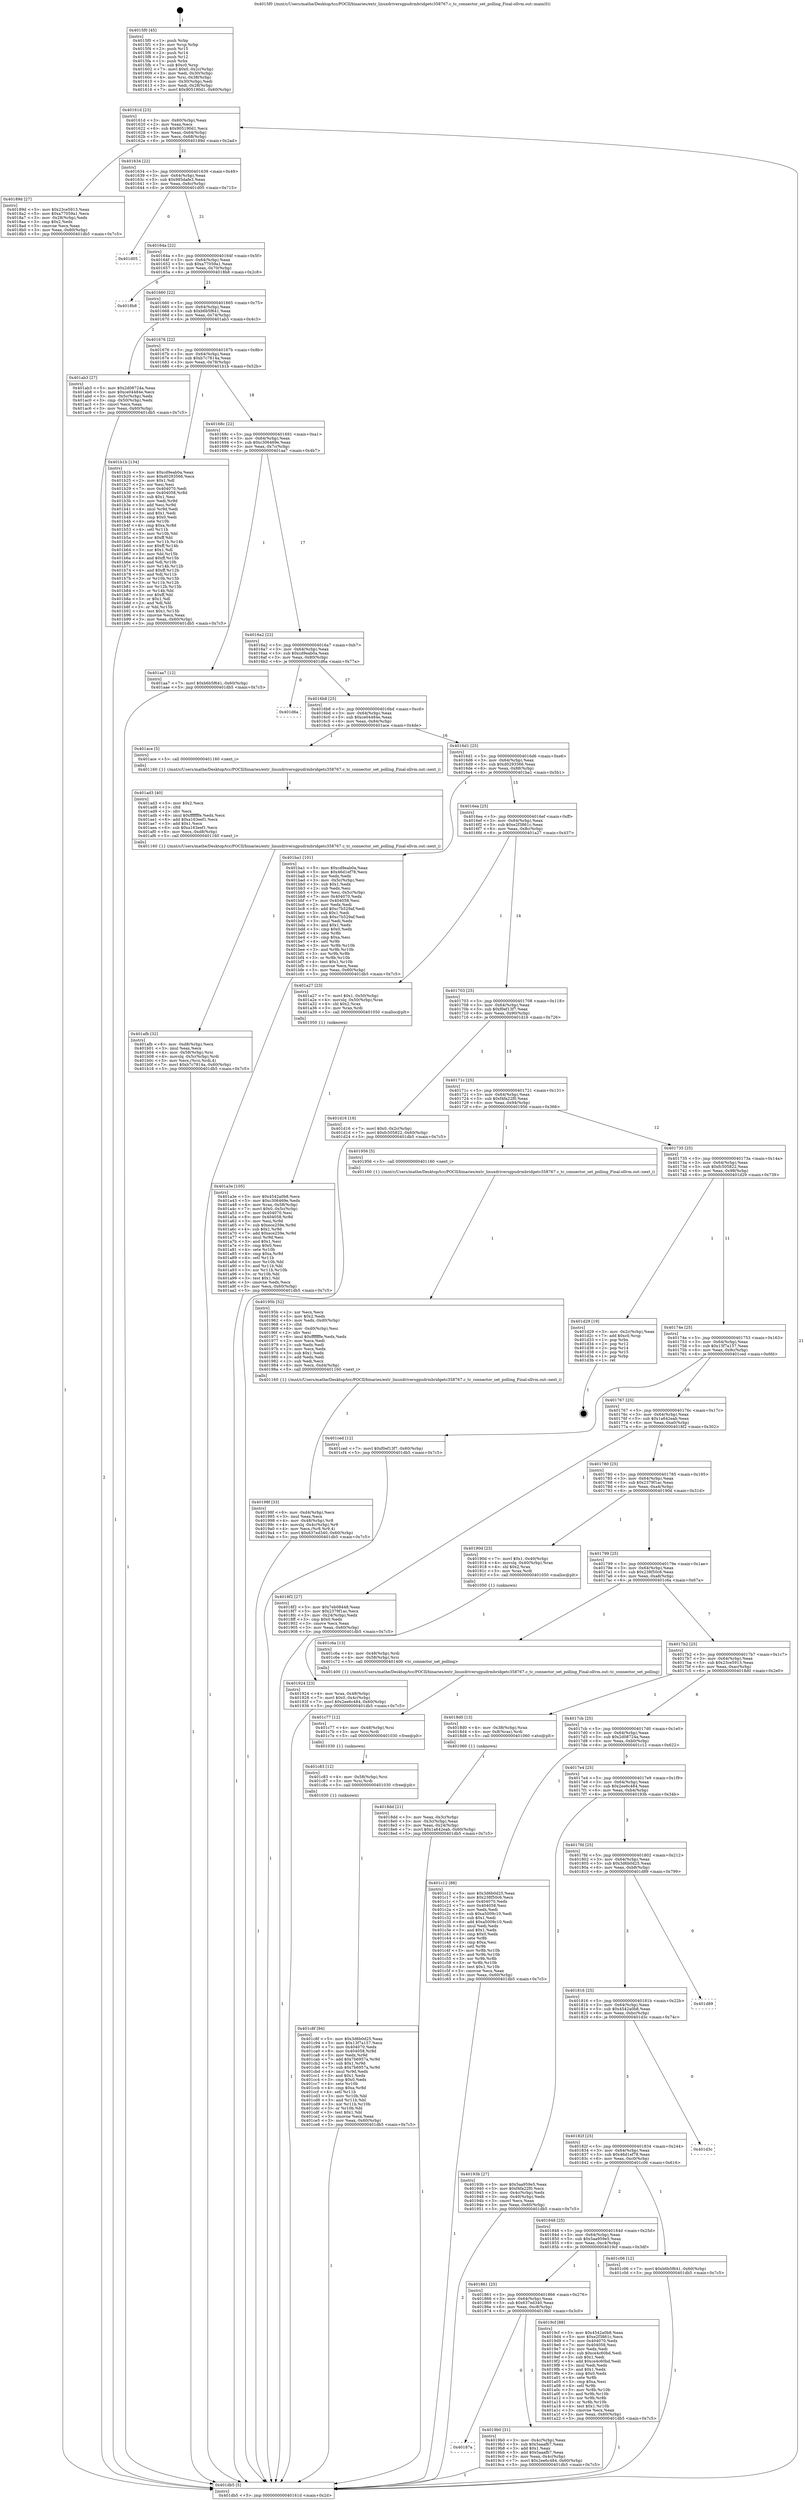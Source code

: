 digraph "0x4015f0" {
  label = "0x4015f0 (/mnt/c/Users/mathe/Desktop/tcc/POCII/binaries/extr_linuxdriversgpudrmbridgetc358767.c_tc_connector_set_polling_Final-ollvm.out::main(0))"
  labelloc = "t"
  node[shape=record]

  Entry [label="",width=0.3,height=0.3,shape=circle,fillcolor=black,style=filled]
  "0x40161d" [label="{
     0x40161d [23]\l
     | [instrs]\l
     &nbsp;&nbsp;0x40161d \<+3\>: mov -0x60(%rbp),%eax\l
     &nbsp;&nbsp;0x401620 \<+2\>: mov %eax,%ecx\l
     &nbsp;&nbsp;0x401622 \<+6\>: sub $0x905190d1,%ecx\l
     &nbsp;&nbsp;0x401628 \<+3\>: mov %eax,-0x64(%rbp)\l
     &nbsp;&nbsp;0x40162b \<+3\>: mov %ecx,-0x68(%rbp)\l
     &nbsp;&nbsp;0x40162e \<+6\>: je 000000000040189d \<main+0x2ad\>\l
  }"]
  "0x40189d" [label="{
     0x40189d [27]\l
     | [instrs]\l
     &nbsp;&nbsp;0x40189d \<+5\>: mov $0x23ce5913,%eax\l
     &nbsp;&nbsp;0x4018a2 \<+5\>: mov $0xa77059a1,%ecx\l
     &nbsp;&nbsp;0x4018a7 \<+3\>: mov -0x28(%rbp),%edx\l
     &nbsp;&nbsp;0x4018aa \<+3\>: cmp $0x2,%edx\l
     &nbsp;&nbsp;0x4018ad \<+3\>: cmovne %ecx,%eax\l
     &nbsp;&nbsp;0x4018b0 \<+3\>: mov %eax,-0x60(%rbp)\l
     &nbsp;&nbsp;0x4018b3 \<+5\>: jmp 0000000000401db5 \<main+0x7c5\>\l
  }"]
  "0x401634" [label="{
     0x401634 [22]\l
     | [instrs]\l
     &nbsp;&nbsp;0x401634 \<+5\>: jmp 0000000000401639 \<main+0x49\>\l
     &nbsp;&nbsp;0x401639 \<+3\>: mov -0x64(%rbp),%eax\l
     &nbsp;&nbsp;0x40163c \<+5\>: sub $0x985dafe3,%eax\l
     &nbsp;&nbsp;0x401641 \<+3\>: mov %eax,-0x6c(%rbp)\l
     &nbsp;&nbsp;0x401644 \<+6\>: je 0000000000401d05 \<main+0x715\>\l
  }"]
  "0x401db5" [label="{
     0x401db5 [5]\l
     | [instrs]\l
     &nbsp;&nbsp;0x401db5 \<+5\>: jmp 000000000040161d \<main+0x2d\>\l
  }"]
  "0x4015f0" [label="{
     0x4015f0 [45]\l
     | [instrs]\l
     &nbsp;&nbsp;0x4015f0 \<+1\>: push %rbp\l
     &nbsp;&nbsp;0x4015f1 \<+3\>: mov %rsp,%rbp\l
     &nbsp;&nbsp;0x4015f4 \<+2\>: push %r15\l
     &nbsp;&nbsp;0x4015f6 \<+2\>: push %r14\l
     &nbsp;&nbsp;0x4015f8 \<+2\>: push %r12\l
     &nbsp;&nbsp;0x4015fa \<+1\>: push %rbx\l
     &nbsp;&nbsp;0x4015fb \<+7\>: sub $0xc0,%rsp\l
     &nbsp;&nbsp;0x401602 \<+7\>: movl $0x0,-0x2c(%rbp)\l
     &nbsp;&nbsp;0x401609 \<+3\>: mov %edi,-0x30(%rbp)\l
     &nbsp;&nbsp;0x40160c \<+4\>: mov %rsi,-0x38(%rbp)\l
     &nbsp;&nbsp;0x401610 \<+3\>: mov -0x30(%rbp),%edi\l
     &nbsp;&nbsp;0x401613 \<+3\>: mov %edi,-0x28(%rbp)\l
     &nbsp;&nbsp;0x401616 \<+7\>: movl $0x905190d1,-0x60(%rbp)\l
  }"]
  Exit [label="",width=0.3,height=0.3,shape=circle,fillcolor=black,style=filled,peripheries=2]
  "0x401d05" [label="{
     0x401d05\l
  }", style=dashed]
  "0x40164a" [label="{
     0x40164a [22]\l
     | [instrs]\l
     &nbsp;&nbsp;0x40164a \<+5\>: jmp 000000000040164f \<main+0x5f\>\l
     &nbsp;&nbsp;0x40164f \<+3\>: mov -0x64(%rbp),%eax\l
     &nbsp;&nbsp;0x401652 \<+5\>: sub $0xa77059a1,%eax\l
     &nbsp;&nbsp;0x401657 \<+3\>: mov %eax,-0x70(%rbp)\l
     &nbsp;&nbsp;0x40165a \<+6\>: je 00000000004018b8 \<main+0x2c8\>\l
  }"]
  "0x401c8f" [label="{
     0x401c8f [94]\l
     | [instrs]\l
     &nbsp;&nbsp;0x401c8f \<+5\>: mov $0x3d6b0d25,%eax\l
     &nbsp;&nbsp;0x401c94 \<+5\>: mov $0x13f7a157,%ecx\l
     &nbsp;&nbsp;0x401c99 \<+7\>: mov 0x404070,%edx\l
     &nbsp;&nbsp;0x401ca0 \<+8\>: mov 0x404058,%r8d\l
     &nbsp;&nbsp;0x401ca8 \<+3\>: mov %edx,%r9d\l
     &nbsp;&nbsp;0x401cab \<+7\>: add $0x7b6957a,%r9d\l
     &nbsp;&nbsp;0x401cb2 \<+4\>: sub $0x1,%r9d\l
     &nbsp;&nbsp;0x401cb6 \<+7\>: sub $0x7b6957a,%r9d\l
     &nbsp;&nbsp;0x401cbd \<+4\>: imul %r9d,%edx\l
     &nbsp;&nbsp;0x401cc1 \<+3\>: and $0x1,%edx\l
     &nbsp;&nbsp;0x401cc4 \<+3\>: cmp $0x0,%edx\l
     &nbsp;&nbsp;0x401cc7 \<+4\>: sete %r10b\l
     &nbsp;&nbsp;0x401ccb \<+4\>: cmp $0xa,%r8d\l
     &nbsp;&nbsp;0x401ccf \<+4\>: setl %r11b\l
     &nbsp;&nbsp;0x401cd3 \<+3\>: mov %r10b,%bl\l
     &nbsp;&nbsp;0x401cd6 \<+3\>: and %r11b,%bl\l
     &nbsp;&nbsp;0x401cd9 \<+3\>: xor %r11b,%r10b\l
     &nbsp;&nbsp;0x401cdc \<+3\>: or %r10b,%bl\l
     &nbsp;&nbsp;0x401cdf \<+3\>: test $0x1,%bl\l
     &nbsp;&nbsp;0x401ce2 \<+3\>: cmovne %ecx,%eax\l
     &nbsp;&nbsp;0x401ce5 \<+3\>: mov %eax,-0x60(%rbp)\l
     &nbsp;&nbsp;0x401ce8 \<+5\>: jmp 0000000000401db5 \<main+0x7c5\>\l
  }"]
  "0x4018b8" [label="{
     0x4018b8\l
  }", style=dashed]
  "0x401660" [label="{
     0x401660 [22]\l
     | [instrs]\l
     &nbsp;&nbsp;0x401660 \<+5\>: jmp 0000000000401665 \<main+0x75\>\l
     &nbsp;&nbsp;0x401665 \<+3\>: mov -0x64(%rbp),%eax\l
     &nbsp;&nbsp;0x401668 \<+5\>: sub $0xb6b5f641,%eax\l
     &nbsp;&nbsp;0x40166d \<+3\>: mov %eax,-0x74(%rbp)\l
     &nbsp;&nbsp;0x401670 \<+6\>: je 0000000000401ab3 \<main+0x4c3\>\l
  }"]
  "0x401c83" [label="{
     0x401c83 [12]\l
     | [instrs]\l
     &nbsp;&nbsp;0x401c83 \<+4\>: mov -0x58(%rbp),%rsi\l
     &nbsp;&nbsp;0x401c87 \<+3\>: mov %rsi,%rdi\l
     &nbsp;&nbsp;0x401c8a \<+5\>: call 0000000000401030 \<free@plt\>\l
     | [calls]\l
     &nbsp;&nbsp;0x401030 \{1\} (unknown)\l
  }"]
  "0x401ab3" [label="{
     0x401ab3 [27]\l
     | [instrs]\l
     &nbsp;&nbsp;0x401ab3 \<+5\>: mov $0x2d08724a,%eax\l
     &nbsp;&nbsp;0x401ab8 \<+5\>: mov $0xce04484e,%ecx\l
     &nbsp;&nbsp;0x401abd \<+3\>: mov -0x5c(%rbp),%edx\l
     &nbsp;&nbsp;0x401ac0 \<+3\>: cmp -0x50(%rbp),%edx\l
     &nbsp;&nbsp;0x401ac3 \<+3\>: cmovl %ecx,%eax\l
     &nbsp;&nbsp;0x401ac6 \<+3\>: mov %eax,-0x60(%rbp)\l
     &nbsp;&nbsp;0x401ac9 \<+5\>: jmp 0000000000401db5 \<main+0x7c5\>\l
  }"]
  "0x401676" [label="{
     0x401676 [22]\l
     | [instrs]\l
     &nbsp;&nbsp;0x401676 \<+5\>: jmp 000000000040167b \<main+0x8b\>\l
     &nbsp;&nbsp;0x40167b \<+3\>: mov -0x64(%rbp),%eax\l
     &nbsp;&nbsp;0x40167e \<+5\>: sub $0xb7c7814a,%eax\l
     &nbsp;&nbsp;0x401683 \<+3\>: mov %eax,-0x78(%rbp)\l
     &nbsp;&nbsp;0x401686 \<+6\>: je 0000000000401b1b \<main+0x52b\>\l
  }"]
  "0x401c77" [label="{
     0x401c77 [12]\l
     | [instrs]\l
     &nbsp;&nbsp;0x401c77 \<+4\>: mov -0x48(%rbp),%rsi\l
     &nbsp;&nbsp;0x401c7b \<+3\>: mov %rsi,%rdi\l
     &nbsp;&nbsp;0x401c7e \<+5\>: call 0000000000401030 \<free@plt\>\l
     | [calls]\l
     &nbsp;&nbsp;0x401030 \{1\} (unknown)\l
  }"]
  "0x401b1b" [label="{
     0x401b1b [134]\l
     | [instrs]\l
     &nbsp;&nbsp;0x401b1b \<+5\>: mov $0xcd9eab0a,%eax\l
     &nbsp;&nbsp;0x401b20 \<+5\>: mov $0xd0293566,%ecx\l
     &nbsp;&nbsp;0x401b25 \<+2\>: mov $0x1,%dl\l
     &nbsp;&nbsp;0x401b27 \<+2\>: xor %esi,%esi\l
     &nbsp;&nbsp;0x401b29 \<+7\>: mov 0x404070,%edi\l
     &nbsp;&nbsp;0x401b30 \<+8\>: mov 0x404058,%r8d\l
     &nbsp;&nbsp;0x401b38 \<+3\>: sub $0x1,%esi\l
     &nbsp;&nbsp;0x401b3b \<+3\>: mov %edi,%r9d\l
     &nbsp;&nbsp;0x401b3e \<+3\>: add %esi,%r9d\l
     &nbsp;&nbsp;0x401b41 \<+4\>: imul %r9d,%edi\l
     &nbsp;&nbsp;0x401b45 \<+3\>: and $0x1,%edi\l
     &nbsp;&nbsp;0x401b48 \<+3\>: cmp $0x0,%edi\l
     &nbsp;&nbsp;0x401b4b \<+4\>: sete %r10b\l
     &nbsp;&nbsp;0x401b4f \<+4\>: cmp $0xa,%r8d\l
     &nbsp;&nbsp;0x401b53 \<+4\>: setl %r11b\l
     &nbsp;&nbsp;0x401b57 \<+3\>: mov %r10b,%bl\l
     &nbsp;&nbsp;0x401b5a \<+3\>: xor $0xff,%bl\l
     &nbsp;&nbsp;0x401b5d \<+3\>: mov %r11b,%r14b\l
     &nbsp;&nbsp;0x401b60 \<+4\>: xor $0xff,%r14b\l
     &nbsp;&nbsp;0x401b64 \<+3\>: xor $0x1,%dl\l
     &nbsp;&nbsp;0x401b67 \<+3\>: mov %bl,%r15b\l
     &nbsp;&nbsp;0x401b6a \<+4\>: and $0xff,%r15b\l
     &nbsp;&nbsp;0x401b6e \<+3\>: and %dl,%r10b\l
     &nbsp;&nbsp;0x401b71 \<+3\>: mov %r14b,%r12b\l
     &nbsp;&nbsp;0x401b74 \<+4\>: and $0xff,%r12b\l
     &nbsp;&nbsp;0x401b78 \<+3\>: and %dl,%r11b\l
     &nbsp;&nbsp;0x401b7b \<+3\>: or %r10b,%r15b\l
     &nbsp;&nbsp;0x401b7e \<+3\>: or %r11b,%r12b\l
     &nbsp;&nbsp;0x401b81 \<+3\>: xor %r12b,%r15b\l
     &nbsp;&nbsp;0x401b84 \<+3\>: or %r14b,%bl\l
     &nbsp;&nbsp;0x401b87 \<+3\>: xor $0xff,%bl\l
     &nbsp;&nbsp;0x401b8a \<+3\>: or $0x1,%dl\l
     &nbsp;&nbsp;0x401b8d \<+2\>: and %dl,%bl\l
     &nbsp;&nbsp;0x401b8f \<+3\>: or %bl,%r15b\l
     &nbsp;&nbsp;0x401b92 \<+4\>: test $0x1,%r15b\l
     &nbsp;&nbsp;0x401b96 \<+3\>: cmovne %ecx,%eax\l
     &nbsp;&nbsp;0x401b99 \<+3\>: mov %eax,-0x60(%rbp)\l
     &nbsp;&nbsp;0x401b9c \<+5\>: jmp 0000000000401db5 \<main+0x7c5\>\l
  }"]
  "0x40168c" [label="{
     0x40168c [22]\l
     | [instrs]\l
     &nbsp;&nbsp;0x40168c \<+5\>: jmp 0000000000401691 \<main+0xa1\>\l
     &nbsp;&nbsp;0x401691 \<+3\>: mov -0x64(%rbp),%eax\l
     &nbsp;&nbsp;0x401694 \<+5\>: sub $0xc306469e,%eax\l
     &nbsp;&nbsp;0x401699 \<+3\>: mov %eax,-0x7c(%rbp)\l
     &nbsp;&nbsp;0x40169c \<+6\>: je 0000000000401aa7 \<main+0x4b7\>\l
  }"]
  "0x401afb" [label="{
     0x401afb [32]\l
     | [instrs]\l
     &nbsp;&nbsp;0x401afb \<+6\>: mov -0xd8(%rbp),%ecx\l
     &nbsp;&nbsp;0x401b01 \<+3\>: imul %eax,%ecx\l
     &nbsp;&nbsp;0x401b04 \<+4\>: mov -0x58(%rbp),%rsi\l
     &nbsp;&nbsp;0x401b08 \<+4\>: movslq -0x5c(%rbp),%rdi\l
     &nbsp;&nbsp;0x401b0c \<+3\>: mov %ecx,(%rsi,%rdi,4)\l
     &nbsp;&nbsp;0x401b0f \<+7\>: movl $0xb7c7814a,-0x60(%rbp)\l
     &nbsp;&nbsp;0x401b16 \<+5\>: jmp 0000000000401db5 \<main+0x7c5\>\l
  }"]
  "0x401aa7" [label="{
     0x401aa7 [12]\l
     | [instrs]\l
     &nbsp;&nbsp;0x401aa7 \<+7\>: movl $0xb6b5f641,-0x60(%rbp)\l
     &nbsp;&nbsp;0x401aae \<+5\>: jmp 0000000000401db5 \<main+0x7c5\>\l
  }"]
  "0x4016a2" [label="{
     0x4016a2 [22]\l
     | [instrs]\l
     &nbsp;&nbsp;0x4016a2 \<+5\>: jmp 00000000004016a7 \<main+0xb7\>\l
     &nbsp;&nbsp;0x4016a7 \<+3\>: mov -0x64(%rbp),%eax\l
     &nbsp;&nbsp;0x4016aa \<+5\>: sub $0xcd9eab0a,%eax\l
     &nbsp;&nbsp;0x4016af \<+3\>: mov %eax,-0x80(%rbp)\l
     &nbsp;&nbsp;0x4016b2 \<+6\>: je 0000000000401d6a \<main+0x77a\>\l
  }"]
  "0x401ad3" [label="{
     0x401ad3 [40]\l
     | [instrs]\l
     &nbsp;&nbsp;0x401ad3 \<+5\>: mov $0x2,%ecx\l
     &nbsp;&nbsp;0x401ad8 \<+1\>: cltd\l
     &nbsp;&nbsp;0x401ad9 \<+2\>: idiv %ecx\l
     &nbsp;&nbsp;0x401adb \<+6\>: imul $0xfffffffe,%edx,%ecx\l
     &nbsp;&nbsp;0x401ae1 \<+6\>: add $0xa163eef1,%ecx\l
     &nbsp;&nbsp;0x401ae7 \<+3\>: add $0x1,%ecx\l
     &nbsp;&nbsp;0x401aea \<+6\>: sub $0xa163eef1,%ecx\l
     &nbsp;&nbsp;0x401af0 \<+6\>: mov %ecx,-0xd8(%rbp)\l
     &nbsp;&nbsp;0x401af6 \<+5\>: call 0000000000401160 \<next_i\>\l
     | [calls]\l
     &nbsp;&nbsp;0x401160 \{1\} (/mnt/c/Users/mathe/Desktop/tcc/POCII/binaries/extr_linuxdriversgpudrmbridgetc358767.c_tc_connector_set_polling_Final-ollvm.out::next_i)\l
  }"]
  "0x401d6a" [label="{
     0x401d6a\l
  }", style=dashed]
  "0x4016b8" [label="{
     0x4016b8 [25]\l
     | [instrs]\l
     &nbsp;&nbsp;0x4016b8 \<+5\>: jmp 00000000004016bd \<main+0xcd\>\l
     &nbsp;&nbsp;0x4016bd \<+3\>: mov -0x64(%rbp),%eax\l
     &nbsp;&nbsp;0x4016c0 \<+5\>: sub $0xce04484e,%eax\l
     &nbsp;&nbsp;0x4016c5 \<+6\>: mov %eax,-0x84(%rbp)\l
     &nbsp;&nbsp;0x4016cb \<+6\>: je 0000000000401ace \<main+0x4de\>\l
  }"]
  "0x401a3e" [label="{
     0x401a3e [105]\l
     | [instrs]\l
     &nbsp;&nbsp;0x401a3e \<+5\>: mov $0x4542a0b8,%ecx\l
     &nbsp;&nbsp;0x401a43 \<+5\>: mov $0xc306469e,%edx\l
     &nbsp;&nbsp;0x401a48 \<+4\>: mov %rax,-0x58(%rbp)\l
     &nbsp;&nbsp;0x401a4c \<+7\>: movl $0x0,-0x5c(%rbp)\l
     &nbsp;&nbsp;0x401a53 \<+7\>: mov 0x404070,%esi\l
     &nbsp;&nbsp;0x401a5a \<+8\>: mov 0x404058,%r8d\l
     &nbsp;&nbsp;0x401a62 \<+3\>: mov %esi,%r9d\l
     &nbsp;&nbsp;0x401a65 \<+7\>: sub $0xece259e,%r9d\l
     &nbsp;&nbsp;0x401a6c \<+4\>: sub $0x1,%r9d\l
     &nbsp;&nbsp;0x401a70 \<+7\>: add $0xece259e,%r9d\l
     &nbsp;&nbsp;0x401a77 \<+4\>: imul %r9d,%esi\l
     &nbsp;&nbsp;0x401a7b \<+3\>: and $0x1,%esi\l
     &nbsp;&nbsp;0x401a7e \<+3\>: cmp $0x0,%esi\l
     &nbsp;&nbsp;0x401a81 \<+4\>: sete %r10b\l
     &nbsp;&nbsp;0x401a85 \<+4\>: cmp $0xa,%r8d\l
     &nbsp;&nbsp;0x401a89 \<+4\>: setl %r11b\l
     &nbsp;&nbsp;0x401a8d \<+3\>: mov %r10b,%bl\l
     &nbsp;&nbsp;0x401a90 \<+3\>: and %r11b,%bl\l
     &nbsp;&nbsp;0x401a93 \<+3\>: xor %r11b,%r10b\l
     &nbsp;&nbsp;0x401a96 \<+3\>: or %r10b,%bl\l
     &nbsp;&nbsp;0x401a99 \<+3\>: test $0x1,%bl\l
     &nbsp;&nbsp;0x401a9c \<+3\>: cmovne %edx,%ecx\l
     &nbsp;&nbsp;0x401a9f \<+3\>: mov %ecx,-0x60(%rbp)\l
     &nbsp;&nbsp;0x401aa2 \<+5\>: jmp 0000000000401db5 \<main+0x7c5\>\l
  }"]
  "0x401ace" [label="{
     0x401ace [5]\l
     | [instrs]\l
     &nbsp;&nbsp;0x401ace \<+5\>: call 0000000000401160 \<next_i\>\l
     | [calls]\l
     &nbsp;&nbsp;0x401160 \{1\} (/mnt/c/Users/mathe/Desktop/tcc/POCII/binaries/extr_linuxdriversgpudrmbridgetc358767.c_tc_connector_set_polling_Final-ollvm.out::next_i)\l
  }"]
  "0x4016d1" [label="{
     0x4016d1 [25]\l
     | [instrs]\l
     &nbsp;&nbsp;0x4016d1 \<+5\>: jmp 00000000004016d6 \<main+0xe6\>\l
     &nbsp;&nbsp;0x4016d6 \<+3\>: mov -0x64(%rbp),%eax\l
     &nbsp;&nbsp;0x4016d9 \<+5\>: sub $0xd0293566,%eax\l
     &nbsp;&nbsp;0x4016de \<+6\>: mov %eax,-0x88(%rbp)\l
     &nbsp;&nbsp;0x4016e4 \<+6\>: je 0000000000401ba1 \<main+0x5b1\>\l
  }"]
  "0x40187a" [label="{
     0x40187a\l
  }", style=dashed]
  "0x401ba1" [label="{
     0x401ba1 [101]\l
     | [instrs]\l
     &nbsp;&nbsp;0x401ba1 \<+5\>: mov $0xcd9eab0a,%eax\l
     &nbsp;&nbsp;0x401ba6 \<+5\>: mov $0x46d1ef78,%ecx\l
     &nbsp;&nbsp;0x401bab \<+2\>: xor %edx,%edx\l
     &nbsp;&nbsp;0x401bad \<+3\>: mov -0x5c(%rbp),%esi\l
     &nbsp;&nbsp;0x401bb0 \<+3\>: sub $0x1,%edx\l
     &nbsp;&nbsp;0x401bb3 \<+2\>: sub %edx,%esi\l
     &nbsp;&nbsp;0x401bb5 \<+3\>: mov %esi,-0x5c(%rbp)\l
     &nbsp;&nbsp;0x401bb8 \<+7\>: mov 0x404070,%edx\l
     &nbsp;&nbsp;0x401bbf \<+7\>: mov 0x404058,%esi\l
     &nbsp;&nbsp;0x401bc6 \<+2\>: mov %edx,%edi\l
     &nbsp;&nbsp;0x401bc8 \<+6\>: add $0xc7b529af,%edi\l
     &nbsp;&nbsp;0x401bce \<+3\>: sub $0x1,%edi\l
     &nbsp;&nbsp;0x401bd1 \<+6\>: sub $0xc7b529af,%edi\l
     &nbsp;&nbsp;0x401bd7 \<+3\>: imul %edi,%edx\l
     &nbsp;&nbsp;0x401bda \<+3\>: and $0x1,%edx\l
     &nbsp;&nbsp;0x401bdd \<+3\>: cmp $0x0,%edx\l
     &nbsp;&nbsp;0x401be0 \<+4\>: sete %r8b\l
     &nbsp;&nbsp;0x401be4 \<+3\>: cmp $0xa,%esi\l
     &nbsp;&nbsp;0x401be7 \<+4\>: setl %r9b\l
     &nbsp;&nbsp;0x401beb \<+3\>: mov %r8b,%r10b\l
     &nbsp;&nbsp;0x401bee \<+3\>: and %r9b,%r10b\l
     &nbsp;&nbsp;0x401bf1 \<+3\>: xor %r9b,%r8b\l
     &nbsp;&nbsp;0x401bf4 \<+3\>: or %r8b,%r10b\l
     &nbsp;&nbsp;0x401bf7 \<+4\>: test $0x1,%r10b\l
     &nbsp;&nbsp;0x401bfb \<+3\>: cmovne %ecx,%eax\l
     &nbsp;&nbsp;0x401bfe \<+3\>: mov %eax,-0x60(%rbp)\l
     &nbsp;&nbsp;0x401c01 \<+5\>: jmp 0000000000401db5 \<main+0x7c5\>\l
  }"]
  "0x4016ea" [label="{
     0x4016ea [25]\l
     | [instrs]\l
     &nbsp;&nbsp;0x4016ea \<+5\>: jmp 00000000004016ef \<main+0xff\>\l
     &nbsp;&nbsp;0x4016ef \<+3\>: mov -0x64(%rbp),%eax\l
     &nbsp;&nbsp;0x4016f2 \<+5\>: sub $0xe2f3861c,%eax\l
     &nbsp;&nbsp;0x4016f7 \<+6\>: mov %eax,-0x8c(%rbp)\l
     &nbsp;&nbsp;0x4016fd \<+6\>: je 0000000000401a27 \<main+0x437\>\l
  }"]
  "0x4019b0" [label="{
     0x4019b0 [31]\l
     | [instrs]\l
     &nbsp;&nbsp;0x4019b0 \<+3\>: mov -0x4c(%rbp),%eax\l
     &nbsp;&nbsp;0x4019b3 \<+5\>: sub $0x5aaafb7,%eax\l
     &nbsp;&nbsp;0x4019b8 \<+3\>: add $0x1,%eax\l
     &nbsp;&nbsp;0x4019bb \<+5\>: add $0x5aaafb7,%eax\l
     &nbsp;&nbsp;0x4019c0 \<+3\>: mov %eax,-0x4c(%rbp)\l
     &nbsp;&nbsp;0x4019c3 \<+7\>: movl $0x2ee6c484,-0x60(%rbp)\l
     &nbsp;&nbsp;0x4019ca \<+5\>: jmp 0000000000401db5 \<main+0x7c5\>\l
  }"]
  "0x401a27" [label="{
     0x401a27 [23]\l
     | [instrs]\l
     &nbsp;&nbsp;0x401a27 \<+7\>: movl $0x1,-0x50(%rbp)\l
     &nbsp;&nbsp;0x401a2e \<+4\>: movslq -0x50(%rbp),%rax\l
     &nbsp;&nbsp;0x401a32 \<+4\>: shl $0x2,%rax\l
     &nbsp;&nbsp;0x401a36 \<+3\>: mov %rax,%rdi\l
     &nbsp;&nbsp;0x401a39 \<+5\>: call 0000000000401050 \<malloc@plt\>\l
     | [calls]\l
     &nbsp;&nbsp;0x401050 \{1\} (unknown)\l
  }"]
  "0x401703" [label="{
     0x401703 [25]\l
     | [instrs]\l
     &nbsp;&nbsp;0x401703 \<+5\>: jmp 0000000000401708 \<main+0x118\>\l
     &nbsp;&nbsp;0x401708 \<+3\>: mov -0x64(%rbp),%eax\l
     &nbsp;&nbsp;0x40170b \<+5\>: sub $0xf0ef13f7,%eax\l
     &nbsp;&nbsp;0x401710 \<+6\>: mov %eax,-0x90(%rbp)\l
     &nbsp;&nbsp;0x401716 \<+6\>: je 0000000000401d16 \<main+0x726\>\l
  }"]
  "0x401861" [label="{
     0x401861 [25]\l
     | [instrs]\l
     &nbsp;&nbsp;0x401861 \<+5\>: jmp 0000000000401866 \<main+0x276\>\l
     &nbsp;&nbsp;0x401866 \<+3\>: mov -0x64(%rbp),%eax\l
     &nbsp;&nbsp;0x401869 \<+5\>: sub $0x637ed340,%eax\l
     &nbsp;&nbsp;0x40186e \<+6\>: mov %eax,-0xc8(%rbp)\l
     &nbsp;&nbsp;0x401874 \<+6\>: je 00000000004019b0 \<main+0x3c0\>\l
  }"]
  "0x401d16" [label="{
     0x401d16 [19]\l
     | [instrs]\l
     &nbsp;&nbsp;0x401d16 \<+7\>: movl $0x0,-0x2c(%rbp)\l
     &nbsp;&nbsp;0x401d1d \<+7\>: movl $0xfc505822,-0x60(%rbp)\l
     &nbsp;&nbsp;0x401d24 \<+5\>: jmp 0000000000401db5 \<main+0x7c5\>\l
  }"]
  "0x40171c" [label="{
     0x40171c [25]\l
     | [instrs]\l
     &nbsp;&nbsp;0x40171c \<+5\>: jmp 0000000000401721 \<main+0x131\>\l
     &nbsp;&nbsp;0x401721 \<+3\>: mov -0x64(%rbp),%eax\l
     &nbsp;&nbsp;0x401724 \<+5\>: sub $0xf4fa22f0,%eax\l
     &nbsp;&nbsp;0x401729 \<+6\>: mov %eax,-0x94(%rbp)\l
     &nbsp;&nbsp;0x40172f \<+6\>: je 0000000000401956 \<main+0x366\>\l
  }"]
  "0x4019cf" [label="{
     0x4019cf [88]\l
     | [instrs]\l
     &nbsp;&nbsp;0x4019cf \<+5\>: mov $0x4542a0b8,%eax\l
     &nbsp;&nbsp;0x4019d4 \<+5\>: mov $0xe2f3861c,%ecx\l
     &nbsp;&nbsp;0x4019d9 \<+7\>: mov 0x404070,%edx\l
     &nbsp;&nbsp;0x4019e0 \<+7\>: mov 0x404058,%esi\l
     &nbsp;&nbsp;0x4019e7 \<+2\>: mov %edx,%edi\l
     &nbsp;&nbsp;0x4019e9 \<+6\>: sub $0xce4c60bd,%edi\l
     &nbsp;&nbsp;0x4019ef \<+3\>: sub $0x1,%edi\l
     &nbsp;&nbsp;0x4019f2 \<+6\>: add $0xce4c60bd,%edi\l
     &nbsp;&nbsp;0x4019f8 \<+3\>: imul %edi,%edx\l
     &nbsp;&nbsp;0x4019fb \<+3\>: and $0x1,%edx\l
     &nbsp;&nbsp;0x4019fe \<+3\>: cmp $0x0,%edx\l
     &nbsp;&nbsp;0x401a01 \<+4\>: sete %r8b\l
     &nbsp;&nbsp;0x401a05 \<+3\>: cmp $0xa,%esi\l
     &nbsp;&nbsp;0x401a08 \<+4\>: setl %r9b\l
     &nbsp;&nbsp;0x401a0c \<+3\>: mov %r8b,%r10b\l
     &nbsp;&nbsp;0x401a0f \<+3\>: and %r9b,%r10b\l
     &nbsp;&nbsp;0x401a12 \<+3\>: xor %r9b,%r8b\l
     &nbsp;&nbsp;0x401a15 \<+3\>: or %r8b,%r10b\l
     &nbsp;&nbsp;0x401a18 \<+4\>: test $0x1,%r10b\l
     &nbsp;&nbsp;0x401a1c \<+3\>: cmovne %ecx,%eax\l
     &nbsp;&nbsp;0x401a1f \<+3\>: mov %eax,-0x60(%rbp)\l
     &nbsp;&nbsp;0x401a22 \<+5\>: jmp 0000000000401db5 \<main+0x7c5\>\l
  }"]
  "0x401956" [label="{
     0x401956 [5]\l
     | [instrs]\l
     &nbsp;&nbsp;0x401956 \<+5\>: call 0000000000401160 \<next_i\>\l
     | [calls]\l
     &nbsp;&nbsp;0x401160 \{1\} (/mnt/c/Users/mathe/Desktop/tcc/POCII/binaries/extr_linuxdriversgpudrmbridgetc358767.c_tc_connector_set_polling_Final-ollvm.out::next_i)\l
  }"]
  "0x401735" [label="{
     0x401735 [25]\l
     | [instrs]\l
     &nbsp;&nbsp;0x401735 \<+5\>: jmp 000000000040173a \<main+0x14a\>\l
     &nbsp;&nbsp;0x40173a \<+3\>: mov -0x64(%rbp),%eax\l
     &nbsp;&nbsp;0x40173d \<+5\>: sub $0xfc505822,%eax\l
     &nbsp;&nbsp;0x401742 \<+6\>: mov %eax,-0x98(%rbp)\l
     &nbsp;&nbsp;0x401748 \<+6\>: je 0000000000401d29 \<main+0x739\>\l
  }"]
  "0x401848" [label="{
     0x401848 [25]\l
     | [instrs]\l
     &nbsp;&nbsp;0x401848 \<+5\>: jmp 000000000040184d \<main+0x25d\>\l
     &nbsp;&nbsp;0x40184d \<+3\>: mov -0x64(%rbp),%eax\l
     &nbsp;&nbsp;0x401850 \<+5\>: sub $0x5aa959e5,%eax\l
     &nbsp;&nbsp;0x401855 \<+6\>: mov %eax,-0xc4(%rbp)\l
     &nbsp;&nbsp;0x40185b \<+6\>: je 00000000004019cf \<main+0x3df\>\l
  }"]
  "0x401d29" [label="{
     0x401d29 [19]\l
     | [instrs]\l
     &nbsp;&nbsp;0x401d29 \<+3\>: mov -0x2c(%rbp),%eax\l
     &nbsp;&nbsp;0x401d2c \<+7\>: add $0xc0,%rsp\l
     &nbsp;&nbsp;0x401d33 \<+1\>: pop %rbx\l
     &nbsp;&nbsp;0x401d34 \<+2\>: pop %r12\l
     &nbsp;&nbsp;0x401d36 \<+2\>: pop %r14\l
     &nbsp;&nbsp;0x401d38 \<+2\>: pop %r15\l
     &nbsp;&nbsp;0x401d3a \<+1\>: pop %rbp\l
     &nbsp;&nbsp;0x401d3b \<+1\>: ret\l
  }"]
  "0x40174e" [label="{
     0x40174e [25]\l
     | [instrs]\l
     &nbsp;&nbsp;0x40174e \<+5\>: jmp 0000000000401753 \<main+0x163\>\l
     &nbsp;&nbsp;0x401753 \<+3\>: mov -0x64(%rbp),%eax\l
     &nbsp;&nbsp;0x401756 \<+5\>: sub $0x13f7a157,%eax\l
     &nbsp;&nbsp;0x40175b \<+6\>: mov %eax,-0x9c(%rbp)\l
     &nbsp;&nbsp;0x401761 \<+6\>: je 0000000000401ced \<main+0x6fd\>\l
  }"]
  "0x401c06" [label="{
     0x401c06 [12]\l
     | [instrs]\l
     &nbsp;&nbsp;0x401c06 \<+7\>: movl $0xb6b5f641,-0x60(%rbp)\l
     &nbsp;&nbsp;0x401c0d \<+5\>: jmp 0000000000401db5 \<main+0x7c5\>\l
  }"]
  "0x401ced" [label="{
     0x401ced [12]\l
     | [instrs]\l
     &nbsp;&nbsp;0x401ced \<+7\>: movl $0xf0ef13f7,-0x60(%rbp)\l
     &nbsp;&nbsp;0x401cf4 \<+5\>: jmp 0000000000401db5 \<main+0x7c5\>\l
  }"]
  "0x401767" [label="{
     0x401767 [25]\l
     | [instrs]\l
     &nbsp;&nbsp;0x401767 \<+5\>: jmp 000000000040176c \<main+0x17c\>\l
     &nbsp;&nbsp;0x40176c \<+3\>: mov -0x64(%rbp),%eax\l
     &nbsp;&nbsp;0x40176f \<+5\>: sub $0x1a642eab,%eax\l
     &nbsp;&nbsp;0x401774 \<+6\>: mov %eax,-0xa0(%rbp)\l
     &nbsp;&nbsp;0x40177a \<+6\>: je 00000000004018f2 \<main+0x302\>\l
  }"]
  "0x40182f" [label="{
     0x40182f [25]\l
     | [instrs]\l
     &nbsp;&nbsp;0x40182f \<+5\>: jmp 0000000000401834 \<main+0x244\>\l
     &nbsp;&nbsp;0x401834 \<+3\>: mov -0x64(%rbp),%eax\l
     &nbsp;&nbsp;0x401837 \<+5\>: sub $0x46d1ef78,%eax\l
     &nbsp;&nbsp;0x40183c \<+6\>: mov %eax,-0xc0(%rbp)\l
     &nbsp;&nbsp;0x401842 \<+6\>: je 0000000000401c06 \<main+0x616\>\l
  }"]
  "0x4018f2" [label="{
     0x4018f2 [27]\l
     | [instrs]\l
     &nbsp;&nbsp;0x4018f2 \<+5\>: mov $0x7eb08448,%eax\l
     &nbsp;&nbsp;0x4018f7 \<+5\>: mov $0x2379f1ac,%ecx\l
     &nbsp;&nbsp;0x4018fc \<+3\>: mov -0x24(%rbp),%edx\l
     &nbsp;&nbsp;0x4018ff \<+3\>: cmp $0x0,%edx\l
     &nbsp;&nbsp;0x401902 \<+3\>: cmove %ecx,%eax\l
     &nbsp;&nbsp;0x401905 \<+3\>: mov %eax,-0x60(%rbp)\l
     &nbsp;&nbsp;0x401908 \<+5\>: jmp 0000000000401db5 \<main+0x7c5\>\l
  }"]
  "0x401780" [label="{
     0x401780 [25]\l
     | [instrs]\l
     &nbsp;&nbsp;0x401780 \<+5\>: jmp 0000000000401785 \<main+0x195\>\l
     &nbsp;&nbsp;0x401785 \<+3\>: mov -0x64(%rbp),%eax\l
     &nbsp;&nbsp;0x401788 \<+5\>: sub $0x2379f1ac,%eax\l
     &nbsp;&nbsp;0x40178d \<+6\>: mov %eax,-0xa4(%rbp)\l
     &nbsp;&nbsp;0x401793 \<+6\>: je 000000000040190d \<main+0x31d\>\l
  }"]
  "0x401d3c" [label="{
     0x401d3c\l
  }", style=dashed]
  "0x40190d" [label="{
     0x40190d [23]\l
     | [instrs]\l
     &nbsp;&nbsp;0x40190d \<+7\>: movl $0x1,-0x40(%rbp)\l
     &nbsp;&nbsp;0x401914 \<+4\>: movslq -0x40(%rbp),%rax\l
     &nbsp;&nbsp;0x401918 \<+4\>: shl $0x2,%rax\l
     &nbsp;&nbsp;0x40191c \<+3\>: mov %rax,%rdi\l
     &nbsp;&nbsp;0x40191f \<+5\>: call 0000000000401050 \<malloc@plt\>\l
     | [calls]\l
     &nbsp;&nbsp;0x401050 \{1\} (unknown)\l
  }"]
  "0x401799" [label="{
     0x401799 [25]\l
     | [instrs]\l
     &nbsp;&nbsp;0x401799 \<+5\>: jmp 000000000040179e \<main+0x1ae\>\l
     &nbsp;&nbsp;0x40179e \<+3\>: mov -0x64(%rbp),%eax\l
     &nbsp;&nbsp;0x4017a1 \<+5\>: sub $0x238f50c6,%eax\l
     &nbsp;&nbsp;0x4017a6 \<+6\>: mov %eax,-0xa8(%rbp)\l
     &nbsp;&nbsp;0x4017ac \<+6\>: je 0000000000401c6a \<main+0x67a\>\l
  }"]
  "0x401816" [label="{
     0x401816 [25]\l
     | [instrs]\l
     &nbsp;&nbsp;0x401816 \<+5\>: jmp 000000000040181b \<main+0x22b\>\l
     &nbsp;&nbsp;0x40181b \<+3\>: mov -0x64(%rbp),%eax\l
     &nbsp;&nbsp;0x40181e \<+5\>: sub $0x4542a0b8,%eax\l
     &nbsp;&nbsp;0x401823 \<+6\>: mov %eax,-0xbc(%rbp)\l
     &nbsp;&nbsp;0x401829 \<+6\>: je 0000000000401d3c \<main+0x74c\>\l
  }"]
  "0x401c6a" [label="{
     0x401c6a [13]\l
     | [instrs]\l
     &nbsp;&nbsp;0x401c6a \<+4\>: mov -0x48(%rbp),%rdi\l
     &nbsp;&nbsp;0x401c6e \<+4\>: mov -0x58(%rbp),%rsi\l
     &nbsp;&nbsp;0x401c72 \<+5\>: call 0000000000401400 \<tc_connector_set_polling\>\l
     | [calls]\l
     &nbsp;&nbsp;0x401400 \{1\} (/mnt/c/Users/mathe/Desktop/tcc/POCII/binaries/extr_linuxdriversgpudrmbridgetc358767.c_tc_connector_set_polling_Final-ollvm.out::tc_connector_set_polling)\l
  }"]
  "0x4017b2" [label="{
     0x4017b2 [25]\l
     | [instrs]\l
     &nbsp;&nbsp;0x4017b2 \<+5\>: jmp 00000000004017b7 \<main+0x1c7\>\l
     &nbsp;&nbsp;0x4017b7 \<+3\>: mov -0x64(%rbp),%eax\l
     &nbsp;&nbsp;0x4017ba \<+5\>: sub $0x23ce5913,%eax\l
     &nbsp;&nbsp;0x4017bf \<+6\>: mov %eax,-0xac(%rbp)\l
     &nbsp;&nbsp;0x4017c5 \<+6\>: je 00000000004018d0 \<main+0x2e0\>\l
  }"]
  "0x401d89" [label="{
     0x401d89\l
  }", style=dashed]
  "0x4018d0" [label="{
     0x4018d0 [13]\l
     | [instrs]\l
     &nbsp;&nbsp;0x4018d0 \<+4\>: mov -0x38(%rbp),%rax\l
     &nbsp;&nbsp;0x4018d4 \<+4\>: mov 0x8(%rax),%rdi\l
     &nbsp;&nbsp;0x4018d8 \<+5\>: call 0000000000401060 \<atoi@plt\>\l
     | [calls]\l
     &nbsp;&nbsp;0x401060 \{1\} (unknown)\l
  }"]
  "0x4017cb" [label="{
     0x4017cb [25]\l
     | [instrs]\l
     &nbsp;&nbsp;0x4017cb \<+5\>: jmp 00000000004017d0 \<main+0x1e0\>\l
     &nbsp;&nbsp;0x4017d0 \<+3\>: mov -0x64(%rbp),%eax\l
     &nbsp;&nbsp;0x4017d3 \<+5\>: sub $0x2d08724a,%eax\l
     &nbsp;&nbsp;0x4017d8 \<+6\>: mov %eax,-0xb0(%rbp)\l
     &nbsp;&nbsp;0x4017de \<+6\>: je 0000000000401c12 \<main+0x622\>\l
  }"]
  "0x4018dd" [label="{
     0x4018dd [21]\l
     | [instrs]\l
     &nbsp;&nbsp;0x4018dd \<+3\>: mov %eax,-0x3c(%rbp)\l
     &nbsp;&nbsp;0x4018e0 \<+3\>: mov -0x3c(%rbp),%eax\l
     &nbsp;&nbsp;0x4018e3 \<+3\>: mov %eax,-0x24(%rbp)\l
     &nbsp;&nbsp;0x4018e6 \<+7\>: movl $0x1a642eab,-0x60(%rbp)\l
     &nbsp;&nbsp;0x4018ed \<+5\>: jmp 0000000000401db5 \<main+0x7c5\>\l
  }"]
  "0x401924" [label="{
     0x401924 [23]\l
     | [instrs]\l
     &nbsp;&nbsp;0x401924 \<+4\>: mov %rax,-0x48(%rbp)\l
     &nbsp;&nbsp;0x401928 \<+7\>: movl $0x0,-0x4c(%rbp)\l
     &nbsp;&nbsp;0x40192f \<+7\>: movl $0x2ee6c484,-0x60(%rbp)\l
     &nbsp;&nbsp;0x401936 \<+5\>: jmp 0000000000401db5 \<main+0x7c5\>\l
  }"]
  "0x40198f" [label="{
     0x40198f [33]\l
     | [instrs]\l
     &nbsp;&nbsp;0x40198f \<+6\>: mov -0xd4(%rbp),%ecx\l
     &nbsp;&nbsp;0x401995 \<+3\>: imul %eax,%ecx\l
     &nbsp;&nbsp;0x401998 \<+4\>: mov -0x48(%rbp),%r8\l
     &nbsp;&nbsp;0x40199c \<+4\>: movslq -0x4c(%rbp),%r9\l
     &nbsp;&nbsp;0x4019a0 \<+4\>: mov %ecx,(%r8,%r9,4)\l
     &nbsp;&nbsp;0x4019a4 \<+7\>: movl $0x637ed340,-0x60(%rbp)\l
     &nbsp;&nbsp;0x4019ab \<+5\>: jmp 0000000000401db5 \<main+0x7c5\>\l
  }"]
  "0x401c12" [label="{
     0x401c12 [88]\l
     | [instrs]\l
     &nbsp;&nbsp;0x401c12 \<+5\>: mov $0x3d6b0d25,%eax\l
     &nbsp;&nbsp;0x401c17 \<+5\>: mov $0x238f50c6,%ecx\l
     &nbsp;&nbsp;0x401c1c \<+7\>: mov 0x404070,%edx\l
     &nbsp;&nbsp;0x401c23 \<+7\>: mov 0x404058,%esi\l
     &nbsp;&nbsp;0x401c2a \<+2\>: mov %edx,%edi\l
     &nbsp;&nbsp;0x401c2c \<+6\>: sub $0xa5009c10,%edi\l
     &nbsp;&nbsp;0x401c32 \<+3\>: sub $0x1,%edi\l
     &nbsp;&nbsp;0x401c35 \<+6\>: add $0xa5009c10,%edi\l
     &nbsp;&nbsp;0x401c3b \<+3\>: imul %edi,%edx\l
     &nbsp;&nbsp;0x401c3e \<+3\>: and $0x1,%edx\l
     &nbsp;&nbsp;0x401c41 \<+3\>: cmp $0x0,%edx\l
     &nbsp;&nbsp;0x401c44 \<+4\>: sete %r8b\l
     &nbsp;&nbsp;0x401c48 \<+3\>: cmp $0xa,%esi\l
     &nbsp;&nbsp;0x401c4b \<+4\>: setl %r9b\l
     &nbsp;&nbsp;0x401c4f \<+3\>: mov %r8b,%r10b\l
     &nbsp;&nbsp;0x401c52 \<+3\>: and %r9b,%r10b\l
     &nbsp;&nbsp;0x401c55 \<+3\>: xor %r9b,%r8b\l
     &nbsp;&nbsp;0x401c58 \<+3\>: or %r8b,%r10b\l
     &nbsp;&nbsp;0x401c5b \<+4\>: test $0x1,%r10b\l
     &nbsp;&nbsp;0x401c5f \<+3\>: cmovne %ecx,%eax\l
     &nbsp;&nbsp;0x401c62 \<+3\>: mov %eax,-0x60(%rbp)\l
     &nbsp;&nbsp;0x401c65 \<+5\>: jmp 0000000000401db5 \<main+0x7c5\>\l
  }"]
  "0x4017e4" [label="{
     0x4017e4 [25]\l
     | [instrs]\l
     &nbsp;&nbsp;0x4017e4 \<+5\>: jmp 00000000004017e9 \<main+0x1f9\>\l
     &nbsp;&nbsp;0x4017e9 \<+3\>: mov -0x64(%rbp),%eax\l
     &nbsp;&nbsp;0x4017ec \<+5\>: sub $0x2ee6c484,%eax\l
     &nbsp;&nbsp;0x4017f1 \<+6\>: mov %eax,-0xb4(%rbp)\l
     &nbsp;&nbsp;0x4017f7 \<+6\>: je 000000000040193b \<main+0x34b\>\l
  }"]
  "0x40195b" [label="{
     0x40195b [52]\l
     | [instrs]\l
     &nbsp;&nbsp;0x40195b \<+2\>: xor %ecx,%ecx\l
     &nbsp;&nbsp;0x40195d \<+5\>: mov $0x2,%edx\l
     &nbsp;&nbsp;0x401962 \<+6\>: mov %edx,-0xd0(%rbp)\l
     &nbsp;&nbsp;0x401968 \<+1\>: cltd\l
     &nbsp;&nbsp;0x401969 \<+6\>: mov -0xd0(%rbp),%esi\l
     &nbsp;&nbsp;0x40196f \<+2\>: idiv %esi\l
     &nbsp;&nbsp;0x401971 \<+6\>: imul $0xfffffffe,%edx,%edx\l
     &nbsp;&nbsp;0x401977 \<+2\>: mov %ecx,%edi\l
     &nbsp;&nbsp;0x401979 \<+2\>: sub %edx,%edi\l
     &nbsp;&nbsp;0x40197b \<+2\>: mov %ecx,%edx\l
     &nbsp;&nbsp;0x40197d \<+3\>: sub $0x1,%edx\l
     &nbsp;&nbsp;0x401980 \<+2\>: add %edx,%edi\l
     &nbsp;&nbsp;0x401982 \<+2\>: sub %edi,%ecx\l
     &nbsp;&nbsp;0x401984 \<+6\>: mov %ecx,-0xd4(%rbp)\l
     &nbsp;&nbsp;0x40198a \<+5\>: call 0000000000401160 \<next_i\>\l
     | [calls]\l
     &nbsp;&nbsp;0x401160 \{1\} (/mnt/c/Users/mathe/Desktop/tcc/POCII/binaries/extr_linuxdriversgpudrmbridgetc358767.c_tc_connector_set_polling_Final-ollvm.out::next_i)\l
  }"]
  "0x40193b" [label="{
     0x40193b [27]\l
     | [instrs]\l
     &nbsp;&nbsp;0x40193b \<+5\>: mov $0x5aa959e5,%eax\l
     &nbsp;&nbsp;0x401940 \<+5\>: mov $0xf4fa22f0,%ecx\l
     &nbsp;&nbsp;0x401945 \<+3\>: mov -0x4c(%rbp),%edx\l
     &nbsp;&nbsp;0x401948 \<+3\>: cmp -0x40(%rbp),%edx\l
     &nbsp;&nbsp;0x40194b \<+3\>: cmovl %ecx,%eax\l
     &nbsp;&nbsp;0x40194e \<+3\>: mov %eax,-0x60(%rbp)\l
     &nbsp;&nbsp;0x401951 \<+5\>: jmp 0000000000401db5 \<main+0x7c5\>\l
  }"]
  "0x4017fd" [label="{
     0x4017fd [25]\l
     | [instrs]\l
     &nbsp;&nbsp;0x4017fd \<+5\>: jmp 0000000000401802 \<main+0x212\>\l
     &nbsp;&nbsp;0x401802 \<+3\>: mov -0x64(%rbp),%eax\l
     &nbsp;&nbsp;0x401805 \<+5\>: sub $0x3d6b0d25,%eax\l
     &nbsp;&nbsp;0x40180a \<+6\>: mov %eax,-0xb8(%rbp)\l
     &nbsp;&nbsp;0x401810 \<+6\>: je 0000000000401d89 \<main+0x799\>\l
  }"]
  Entry -> "0x4015f0" [label=" 1"]
  "0x40161d" -> "0x40189d" [label=" 1"]
  "0x40161d" -> "0x401634" [label=" 21"]
  "0x40189d" -> "0x401db5" [label=" 1"]
  "0x4015f0" -> "0x40161d" [label=" 1"]
  "0x401db5" -> "0x40161d" [label=" 21"]
  "0x401d29" -> Exit [label=" 1"]
  "0x401634" -> "0x401d05" [label=" 0"]
  "0x401634" -> "0x40164a" [label=" 21"]
  "0x401d16" -> "0x401db5" [label=" 1"]
  "0x40164a" -> "0x4018b8" [label=" 0"]
  "0x40164a" -> "0x401660" [label=" 21"]
  "0x401ced" -> "0x401db5" [label=" 1"]
  "0x401660" -> "0x401ab3" [label=" 2"]
  "0x401660" -> "0x401676" [label=" 19"]
  "0x401c8f" -> "0x401db5" [label=" 1"]
  "0x401676" -> "0x401b1b" [label=" 1"]
  "0x401676" -> "0x40168c" [label=" 18"]
  "0x401c83" -> "0x401c8f" [label=" 1"]
  "0x40168c" -> "0x401aa7" [label=" 1"]
  "0x40168c" -> "0x4016a2" [label=" 17"]
  "0x401c77" -> "0x401c83" [label=" 1"]
  "0x4016a2" -> "0x401d6a" [label=" 0"]
  "0x4016a2" -> "0x4016b8" [label=" 17"]
  "0x401c6a" -> "0x401c77" [label=" 1"]
  "0x4016b8" -> "0x401ace" [label=" 1"]
  "0x4016b8" -> "0x4016d1" [label=" 16"]
  "0x401c12" -> "0x401db5" [label=" 1"]
  "0x4016d1" -> "0x401ba1" [label=" 1"]
  "0x4016d1" -> "0x4016ea" [label=" 15"]
  "0x401c06" -> "0x401db5" [label=" 1"]
  "0x4016ea" -> "0x401a27" [label=" 1"]
  "0x4016ea" -> "0x401703" [label=" 14"]
  "0x401ba1" -> "0x401db5" [label=" 1"]
  "0x401703" -> "0x401d16" [label=" 1"]
  "0x401703" -> "0x40171c" [label=" 13"]
  "0x401afb" -> "0x401db5" [label=" 1"]
  "0x40171c" -> "0x401956" [label=" 1"]
  "0x40171c" -> "0x401735" [label=" 12"]
  "0x401ad3" -> "0x401afb" [label=" 1"]
  "0x401735" -> "0x401d29" [label=" 1"]
  "0x401735" -> "0x40174e" [label=" 11"]
  "0x401ab3" -> "0x401db5" [label=" 2"]
  "0x40174e" -> "0x401ced" [label=" 1"]
  "0x40174e" -> "0x401767" [label=" 10"]
  "0x401aa7" -> "0x401db5" [label=" 1"]
  "0x401767" -> "0x4018f2" [label=" 1"]
  "0x401767" -> "0x401780" [label=" 9"]
  "0x401a27" -> "0x401a3e" [label=" 1"]
  "0x401780" -> "0x40190d" [label=" 1"]
  "0x401780" -> "0x401799" [label=" 8"]
  "0x4019cf" -> "0x401db5" [label=" 1"]
  "0x401799" -> "0x401c6a" [label=" 1"]
  "0x401799" -> "0x4017b2" [label=" 7"]
  "0x401861" -> "0x40187a" [label=" 0"]
  "0x4017b2" -> "0x4018d0" [label=" 1"]
  "0x4017b2" -> "0x4017cb" [label=" 6"]
  "0x4018d0" -> "0x4018dd" [label=" 1"]
  "0x4018dd" -> "0x401db5" [label=" 1"]
  "0x4018f2" -> "0x401db5" [label=" 1"]
  "0x40190d" -> "0x401924" [label=" 1"]
  "0x401924" -> "0x401db5" [label=" 1"]
  "0x401861" -> "0x4019b0" [label=" 1"]
  "0x4017cb" -> "0x401c12" [label=" 1"]
  "0x4017cb" -> "0x4017e4" [label=" 5"]
  "0x401848" -> "0x401861" [label=" 1"]
  "0x4017e4" -> "0x40193b" [label=" 2"]
  "0x4017e4" -> "0x4017fd" [label=" 3"]
  "0x40193b" -> "0x401db5" [label=" 2"]
  "0x401956" -> "0x40195b" [label=" 1"]
  "0x40195b" -> "0x40198f" [label=" 1"]
  "0x40198f" -> "0x401db5" [label=" 1"]
  "0x401b1b" -> "0x401db5" [label=" 1"]
  "0x4017fd" -> "0x401d89" [label=" 0"]
  "0x4017fd" -> "0x401816" [label=" 3"]
  "0x4019b0" -> "0x401db5" [label=" 1"]
  "0x401816" -> "0x401d3c" [label=" 0"]
  "0x401816" -> "0x40182f" [label=" 3"]
  "0x401a3e" -> "0x401db5" [label=" 1"]
  "0x40182f" -> "0x401c06" [label=" 1"]
  "0x40182f" -> "0x401848" [label=" 2"]
  "0x401ace" -> "0x401ad3" [label=" 1"]
  "0x401848" -> "0x4019cf" [label=" 1"]
}
